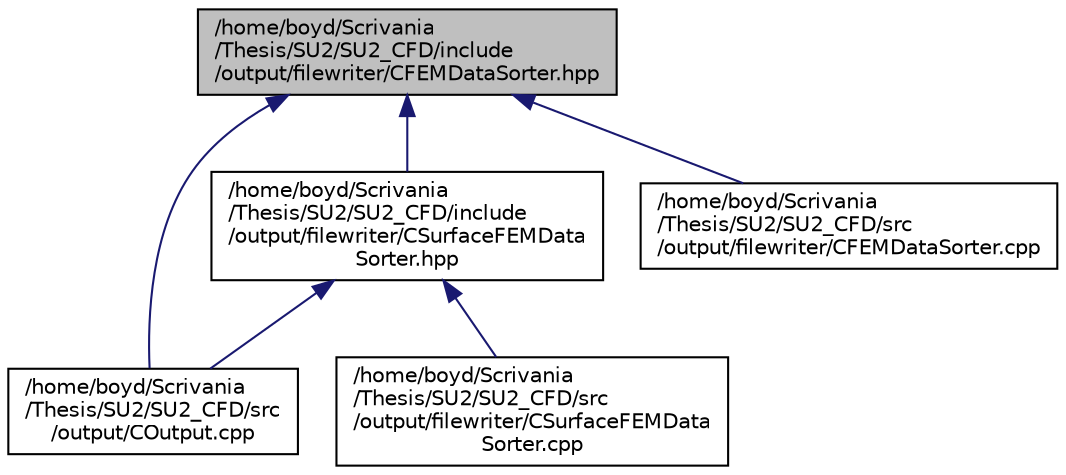 digraph "/home/boyd/Scrivania/Thesis/SU2/SU2_CFD/include/output/filewriter/CFEMDataSorter.hpp"
{
  edge [fontname="Helvetica",fontsize="10",labelfontname="Helvetica",labelfontsize="10"];
  node [fontname="Helvetica",fontsize="10",shape=record];
  Node23 [label="/home/boyd/Scrivania\l/Thesis/SU2/SU2_CFD/include\l/output/filewriter/CFEMDataSorter.hpp",height=0.2,width=0.4,color="black", fillcolor="grey75", style="filled", fontcolor="black"];
  Node23 -> Node24 [dir="back",color="midnightblue",fontsize="10",style="solid",fontname="Helvetica"];
  Node24 [label="/home/boyd/Scrivania\l/Thesis/SU2/SU2_CFD/include\l/output/filewriter/CSurfaceFEMData\lSorter.hpp",height=0.2,width=0.4,color="black", fillcolor="white", style="filled",URL="$_c_surface_f_e_m_data_sorter_8hpp.html",tooltip="Headers fo the surface FEM data sorter class. "];
  Node24 -> Node25 [dir="back",color="midnightblue",fontsize="10",style="solid",fontname="Helvetica"];
  Node25 [label="/home/boyd/Scrivania\l/Thesis/SU2/SU2_CFD/src\l/output/COutput.cpp",height=0.2,width=0.4,color="black", fillcolor="white", style="filled",URL="$_c_output_8cpp.html"];
  Node24 -> Node26 [dir="back",color="midnightblue",fontsize="10",style="solid",fontname="Helvetica"];
  Node26 [label="/home/boyd/Scrivania\l/Thesis/SU2/SU2_CFD/src\l/output/filewriter/CSurfaceFEMData\lSorter.cpp",height=0.2,width=0.4,color="black", fillcolor="white", style="filled",URL="$_c_surface_f_e_m_data_sorter_8cpp.html",tooltip="Datasorter for FEM surfaces. "];
  Node23 -> Node25 [dir="back",color="midnightblue",fontsize="10",style="solid",fontname="Helvetica"];
  Node23 -> Node27 [dir="back",color="midnightblue",fontsize="10",style="solid",fontname="Helvetica"];
  Node27 [label="/home/boyd/Scrivania\l/Thesis/SU2/SU2_CFD/src\l/output/filewriter/CFEMDataSorter.cpp",height=0.2,width=0.4,color="black", fillcolor="white", style="filled",URL="$_c_f_e_m_data_sorter_8cpp.html",tooltip="Datasorter class for FEM solvers. "];
}
